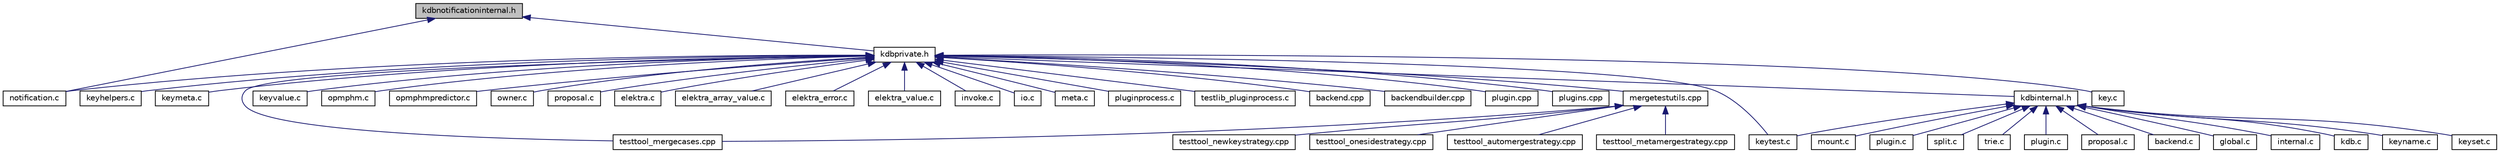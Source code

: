 digraph "kdbnotificationinternal.h"
{
 // LATEX_PDF_SIZE
  edge [fontname="Helvetica",fontsize="10",labelfontname="Helvetica",labelfontsize="10"];
  node [fontname="Helvetica",fontsize="10",shape=record];
  Node1 [label="kdbnotificationinternal.h",height=0.2,width=0.4,color="black", fillcolor="grey75", style="filled", fontcolor="black",tooltip="Elektra-Notification structures and declarations for developing notification and transport plugins...."];
  Node1 -> Node2 [dir="back",color="midnightblue",fontsize="10",style="solid",fontname="Helvetica"];
  Node2 [label="notification.c",height=0.2,width=0.4,color="black", fillcolor="white", style="filled",URL="$notification_8c.html",tooltip="Implementation of notification functions as defined in kdbnotification.h."];
  Node1 -> Node3 [dir="back",color="midnightblue",fontsize="10",style="solid",fontname="Helvetica"];
  Node3 [label="kdbprivate.h",height=0.2,width=0.4,color="black", fillcolor="white", style="filled",URL="$kdbprivate_8h.html",tooltip="Private declarations."];
  Node3 -> Node4 [dir="back",color="midnightblue",fontsize="10",style="solid",fontname="Helvetica"];
  Node4 [label="key.c",height=0.2,width=0.4,color="black", fillcolor="white", style="filled",URL="$key_8c.html",tooltip="Methods for Key manipulation."];
  Node3 -> Node5 [dir="back",color="midnightblue",fontsize="10",style="solid",fontname="Helvetica"];
  Node5 [label="keyhelpers.c",height=0.2,width=0.4,color="black", fillcolor="white", style="filled",URL="$keyhelpers_8c.html",tooltip="Helpers for key manipulation."];
  Node3 -> Node6 [dir="back",color="midnightblue",fontsize="10",style="solid",fontname="Helvetica"];
  Node6 [label="keymeta.c",height=0.2,width=0.4,color="black", fillcolor="white", style="filled",URL="$keymeta_8c.html",tooltip="Methods to do various operations on Key metadata."];
  Node3 -> Node7 [dir="back",color="midnightblue",fontsize="10",style="solid",fontname="Helvetica"];
  Node7 [label="keytest.c",height=0.2,width=0.4,color="black", fillcolor="white", style="filled",URL="$keytest_8c.html",tooltip="Methods for making tests."];
  Node3 -> Node8 [dir="back",color="midnightblue",fontsize="10",style="solid",fontname="Helvetica"];
  Node8 [label="keyvalue.c",height=0.2,width=0.4,color="black", fillcolor="white", style="filled",URL="$keyvalue_8c.html",tooltip="Methods for Key value manipulation."];
  Node3 -> Node9 [dir="back",color="midnightblue",fontsize="10",style="solid",fontname="Helvetica"];
  Node9 [label="opmphm.c",height=0.2,width=0.4,color="black", fillcolor="white", style="filled",URL="$opmphm_8c.html",tooltip="The Order Preserving Minimal Perfect Hash Map."];
  Node3 -> Node10 [dir="back",color="midnightblue",fontsize="10",style="solid",fontname="Helvetica"];
  Node10 [label="opmphmpredictor.c",height=0.2,width=0.4,color="black", fillcolor="white", style="filled",URL="$opmphmpredictor_8c.html",tooltip="The Order Preserving Minimal Perfect Hash Map Predictor."];
  Node3 -> Node11 [dir="back",color="midnightblue",fontsize="10",style="solid",fontname="Helvetica"];
  Node11 [label="owner.c",height=0.2,width=0.4,color="black", fillcolor="white", style="filled",URL="$owner_8c.html",tooltip="Obsolete owner methods."];
  Node3 -> Node12 [dir="back",color="midnightblue",fontsize="10",style="solid",fontname="Helvetica"];
  Node12 [label="proposal.c",height=0.2,width=0.4,color="black", fillcolor="white", style="filled",URL="$elektra_2proposal_8c.html",tooltip="Implementation of proposed API enhancements."];
  Node3 -> Node13 [dir="back",color="midnightblue",fontsize="10",style="solid",fontname="Helvetica"];
  Node13 [label="elektra.c",height=0.2,width=0.4,color="black", fillcolor="white", style="filled",URL="$elektra_8c.html",tooltip="Elektra High Level API."];
  Node3 -> Node14 [dir="back",color="midnightblue",fontsize="10",style="solid",fontname="Helvetica"];
  Node14 [label="elektra_array_value.c",height=0.2,width=0.4,color="black", fillcolor="white", style="filled",URL="$elektra__array__value_8c.html",tooltip="Elektra High Level API."];
  Node3 -> Node15 [dir="back",color="midnightblue",fontsize="10",style="solid",fontname="Helvetica"];
  Node15 [label="elektra_error.c",height=0.2,width=0.4,color="black", fillcolor="white", style="filled",URL="$elektra__error_8c.html",tooltip="Elektra error codes."];
  Node3 -> Node16 [dir="back",color="midnightblue",fontsize="10",style="solid",fontname="Helvetica"];
  Node16 [label="elektra_value.c",height=0.2,width=0.4,color="black", fillcolor="white", style="filled",URL="$elektra__value_8c.html",tooltip="Elektra High Level API."];
  Node3 -> Node17 [dir="back",color="midnightblue",fontsize="10",style="solid",fontname="Helvetica"];
  Node17 [label="invoke.c",height=0.2,width=0.4,color="black", fillcolor="white", style="filled",URL="$invoke_8c.html",tooltip="Library for invoking exported plugin functions."];
  Node3 -> Node18 [dir="back",color="midnightblue",fontsize="10",style="solid",fontname="Helvetica"];
  Node18 [label="io.c",height=0.2,width=0.4,color="black", fillcolor="white", style="filled",URL="$io_8c.html",tooltip="Implementation of I/O functions as defined in kdbio.h."];
  Node3 -> Node19 [dir="back",color="midnightblue",fontsize="10",style="solid",fontname="Helvetica"];
  Node19 [label="meta.c",height=0.2,width=0.4,color="black", fillcolor="white", style="filled",URL="$meta_8c.html",tooltip="Methods for metadata manipulation."];
  Node3 -> Node2 [dir="back",color="midnightblue",fontsize="10",style="solid",fontname="Helvetica"];
  Node3 -> Node20 [dir="back",color="midnightblue",fontsize="10",style="solid",fontname="Helvetica"];
  Node20 [label="pluginprocess.c",height=0.2,width=0.4,color="black", fillcolor="white", style="filled",URL="$pluginprocess_8c.html",tooltip="Source for the pluginprocess library."];
  Node3 -> Node21 [dir="back",color="midnightblue",fontsize="10",style="solid",fontname="Helvetica"];
  Node21 [label="testlib_pluginprocess.c",height=0.2,width=0.4,color="black", fillcolor="white", style="filled",URL="$testlib__pluginprocess_8c.html",tooltip="Tests for pluginprocess library."];
  Node3 -> Node22 [dir="back",color="midnightblue",fontsize="10",style="solid",fontname="Helvetica"];
  Node22 [label="backend.cpp",height=0.2,width=0.4,color="black", fillcolor="white", style="filled",URL="$src_2backend_8cpp.html",tooltip="Implementation of backend."];
  Node3 -> Node23 [dir="back",color="midnightblue",fontsize="10",style="solid",fontname="Helvetica"];
  Node23 [label="backendbuilder.cpp",height=0.2,width=0.4,color="black", fillcolor="white", style="filled",URL="$backendbuilder_8cpp.html",tooltip="Implementation of backend builder."];
  Node3 -> Node24 [dir="back",color="midnightblue",fontsize="10",style="solid",fontname="Helvetica"];
  Node24 [label="plugin.cpp",height=0.2,width=0.4,color="black", fillcolor="white", style="filled",URL="$plugin_8cpp.html",tooltip="Implementation of plugin."];
  Node3 -> Node25 [dir="back",color="midnightblue",fontsize="10",style="solid",fontname="Helvetica"];
  Node25 [label="plugins.cpp",height=0.2,width=0.4,color="black", fillcolor="white", style="filled",URL="$plugins_8cpp.html",tooltip="Implementation of set/get/error plugins."];
  Node3 -> Node26 [dir="back",color="midnightblue",fontsize="10",style="solid",fontname="Helvetica"];
  Node26 [label="mergetestutils.cpp",height=0.2,width=0.4,color="black", fillcolor="white", style="filled",URL="$mergetestutils_8cpp.html",tooltip="Implements a helper class for merge related tests."];
  Node26 -> Node27 [dir="back",color="midnightblue",fontsize="10",style="solid",fontname="Helvetica"];
  Node27 [label="testtool_automergestrategy.cpp",height=0.2,width=0.4,color="black", fillcolor="white", style="filled",URL="$testtool__automergestrategy_8cpp.html",tooltip="Tests for the AutoMergeStrategy."];
  Node26 -> Node28 [dir="back",color="midnightblue",fontsize="10",style="solid",fontname="Helvetica"];
  Node28 [label="testtool_mergecases.cpp",height=0.2,width=0.4,color="black", fillcolor="white", style="filled",URL="$testtool__mergecases_8cpp.html",tooltip="Tests for the ThreeWayMerge."];
  Node26 -> Node29 [dir="back",color="midnightblue",fontsize="10",style="solid",fontname="Helvetica"];
  Node29 [label="testtool_metamergestrategy.cpp",height=0.2,width=0.4,color="black", fillcolor="white", style="filled",URL="$testtool__metamergestrategy_8cpp.html",tooltip="Tests for the MetaMergeStrategy."];
  Node26 -> Node30 [dir="back",color="midnightblue",fontsize="10",style="solid",fontname="Helvetica"];
  Node30 [label="testtool_newkeystrategy.cpp",height=0.2,width=0.4,color="black", fillcolor="white", style="filled",URL="$testtool__newkeystrategy_8cpp.html",tooltip="Tests for the NewKeyStrategy."];
  Node26 -> Node31 [dir="back",color="midnightblue",fontsize="10",style="solid",fontname="Helvetica"];
  Node31 [label="testtool_onesidestrategy.cpp",height=0.2,width=0.4,color="black", fillcolor="white", style="filled",URL="$testtool__onesidestrategy_8cpp.html",tooltip="Tests for the OneSideStrategy."];
  Node3 -> Node28 [dir="back",color="midnightblue",fontsize="10",style="solid",fontname="Helvetica"];
  Node3 -> Node32 [dir="back",color="midnightblue",fontsize="10",style="solid",fontname="Helvetica"];
  Node32 [label="kdbinternal.h",height=0.2,width=0.4,color="black", fillcolor="white", style="filled",URL="$kdbinternal_8h.html",tooltip="Includes most internal header files."];
  Node32 -> Node33 [dir="back",color="midnightblue",fontsize="10",style="solid",fontname="Helvetica"];
  Node33 [label="backend.c",height=0.2,width=0.4,color="black", fillcolor="white", style="filled",URL="$backend_8c.html",tooltip="Everything related to a backend."];
  Node32 -> Node34 [dir="back",color="midnightblue",fontsize="10",style="solid",fontname="Helvetica"];
  Node34 [label="global.c",height=0.2,width=0.4,color="black", fillcolor="white", style="filled",URL="$global_8c.html",tooltip="Helpers for global plugins."];
  Node32 -> Node35 [dir="back",color="midnightblue",fontsize="10",style="solid",fontname="Helvetica"];
  Node35 [label="internal.c",height=0.2,width=0.4,color="black", fillcolor="white", style="filled",URL="$internal_8c.html",tooltip="Internal methods for Elektra."];
  Node32 -> Node36 [dir="back",color="midnightblue",fontsize="10",style="solid",fontname="Helvetica"];
  Node36 [label="kdb.c",height=0.2,width=0.4,color="black", fillcolor="white", style="filled",URL="$kdb_8c.html",tooltip="Low level functions for access the Key Database."];
  Node32 -> Node37 [dir="back",color="midnightblue",fontsize="10",style="solid",fontname="Helvetica"];
  Node37 [label="keyname.c",height=0.2,width=0.4,color="black", fillcolor="white", style="filled",URL="$elektra_2keyname_8c.html",tooltip="Methods for Key name manipulation."];
  Node32 -> Node38 [dir="back",color="midnightblue",fontsize="10",style="solid",fontname="Helvetica"];
  Node38 [label="keyset.c",height=0.2,width=0.4,color="black", fillcolor="white", style="filled",URL="$keyset_8c.html",tooltip="Methods for key sets."];
  Node32 -> Node7 [dir="back",color="midnightblue",fontsize="10",style="solid",fontname="Helvetica"];
  Node32 -> Node39 [dir="back",color="midnightblue",fontsize="10",style="solid",fontname="Helvetica"];
  Node39 [label="mount.c",height=0.2,width=0.4,color="black", fillcolor="white", style="filled",URL="$mount_8c.html",tooltip="Internals of mount functionality."];
  Node32 -> Node40 [dir="back",color="midnightblue",fontsize="10",style="solid",fontname="Helvetica"];
  Node40 [label="plugin.c",height=0.2,width=0.4,color="black", fillcolor="white", style="filled",URL="$elektra_2plugin_8c.html",tooltip="Interna of plugin functionality."];
  Node32 -> Node41 [dir="back",color="midnightblue",fontsize="10",style="solid",fontname="Helvetica"];
  Node41 [label="split.c",height=0.2,width=0.4,color="black", fillcolor="white", style="filled",URL="$split_8c.html",tooltip="Interna of splitting functionality."];
  Node32 -> Node42 [dir="back",color="midnightblue",fontsize="10",style="solid",fontname="Helvetica"];
  Node42 [label="trie.c",height=0.2,width=0.4,color="black", fillcolor="white", style="filled",URL="$trie_8c.html",tooltip="Interna of trie functionality."];
  Node32 -> Node43 [dir="back",color="midnightblue",fontsize="10",style="solid",fontname="Helvetica"];
  Node43 [label="plugin.c",height=0.2,width=0.4,color="black", fillcolor="white", style="filled",URL="$plugin_2plugin_8c.html",tooltip="Access plugin handle."];
  Node32 -> Node44 [dir="back",color="midnightblue",fontsize="10",style="solid",fontname="Helvetica"];
  Node44 [label="proposal.c",height=0.2,width=0.4,color="black", fillcolor="white", style="filled",URL="$proposal_2proposal_8c.html",tooltip="Implementation of proposed API enhancements."];
}

